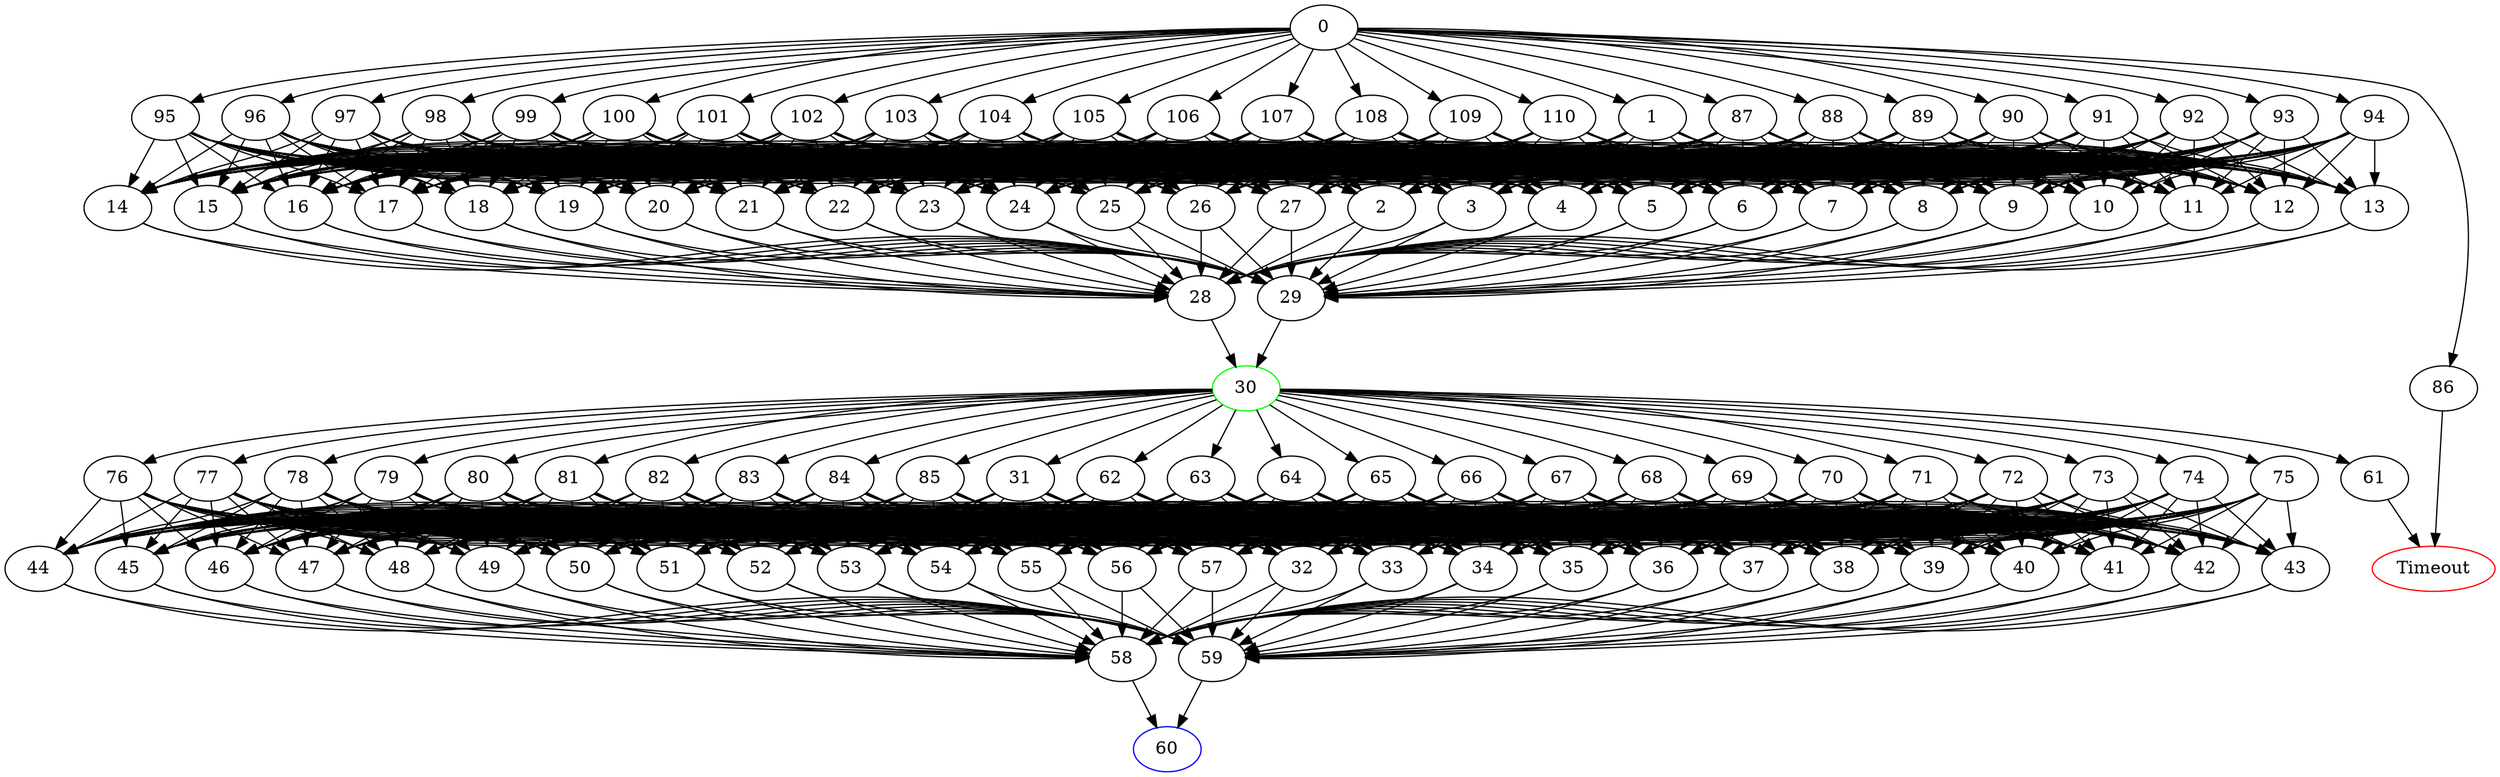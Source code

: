 digraph G {
	0 -> 1;
	0 -> 86;
	0 -> 87;
	0 -> 88;
	0 -> 89;
	0 -> 90;
	0 -> 91;
	0 -> 92;
	0 -> 93;
	0 -> 94;
	0 -> 95;
	0 -> 96;
	0 -> 97;
	0 -> 98;
	0 -> 99;
	0 -> 100;
	0 -> 101;
	0 -> 102;
	0 -> 103;
	0 -> 104;
	0 -> 105;
	0 -> 106;
	0 -> 107;
	0 -> 108;
	0 -> 109;
	0 -> 110;
	1 -> 2;
	1 -> 3;
	1 -> 4;
	1 -> 5;
	1 -> 6;
	1 -> 7;
	1 -> 8;
	1 -> 9;
	1 -> 10;
	1 -> 11;
	1 -> 12;
	1 -> 13;
	1 -> 14;
	1 -> 15;
	1 -> 16;
	1 -> 17;
	1 -> 18;
	1 -> 19;
	1 -> 20;
	1 -> 21;
	1 -> 22;
	1 -> 23;
	1 -> 24;
	1 -> 25;
	1 -> 26;
	1 -> 27;
	2 -> 28;
	2 -> 29;
	3 -> 28;
	3 -> 29;
	4 -> 28;
	4 -> 29;
	5 -> 28;
	5 -> 29;
	6 -> 28;
	6 -> 29;
	7 -> 28;
	7 -> 29;
	8 -> 28;
	8 -> 29;
	9 -> 28;
	9 -> 29;
	10 -> 28;
	10 -> 29;
	11 -> 28;
	11 -> 29;
	12 -> 28;
	12 -> 29;
	13 -> 28;
	13 -> 29;
	14 -> 28;
	14 -> 29;
	15 -> 28;
	15 -> 29;
	16 -> 28;
	16 -> 29;
	17 -> 28;
	17 -> 29;
	18 -> 28;
	18 -> 29;
	19 -> 28;
	19 -> 29;
	20 -> 28;
	20 -> 29;
	21 -> 28;
	21 -> 29;
	22 -> 28;
	22 -> 29;
	23 -> 28;
	23 -> 29;
	24 -> 28;
	24 -> 29;
	25 -> 28;
	25 -> 29;
	26 -> 28;
	26 -> 29;
	27 -> 28;
	27 -> 29;
	28 -> "30";
30 [color=green];
	29 -> "30";
30 [color=green];
	30 -> 31;
	30 -> 61;
	30 -> 62;
	30 -> 63;
	30 -> 64;
	30 -> 65;
	30 -> 66;
	30 -> 67;
	30 -> 68;
	30 -> 69;
	30 -> 70;
	30 -> 71;
	30 -> 72;
	30 -> 73;
	30 -> 74;
	30 -> 75;
	30 -> 76;
	30 -> 77;
	30 -> 78;
	30 -> 79;
	30 -> 80;
	30 -> 81;
	30 -> 82;
	30 -> 83;
	30 -> 84;
	30 -> 85;
	31 -> 32;
	31 -> 33;
	31 -> 34;
	31 -> 35;
	31 -> 36;
	31 -> 37;
	31 -> 38;
	31 -> 39;
	31 -> 40;
	31 -> 41;
	31 -> 42;
	31 -> 43;
	31 -> 44;
	31 -> 45;
	31 -> 46;
	31 -> 47;
	31 -> 48;
	31 -> 49;
	31 -> 50;
	31 -> 51;
	31 -> 52;
	31 -> 53;
	31 -> 54;
	31 -> 55;
	31 -> 56;
	31 -> 57;
	32 -> 58;
	32 -> 59;
	33 -> 58;
	33 -> 59;
	34 -> 58;
	34 -> 59;
	35 -> 58;
	35 -> 59;
	36 -> 58;
	36 -> 59;
	37 -> 58;
	37 -> 59;
	38 -> 58;
	38 -> 59;
	39 -> 58;
	39 -> 59;
	40 -> 58;
	40 -> 59;
	41 -> 58;
	41 -> 59;
	42 -> 58;
	42 -> 59;
	43 -> 58;
	43 -> 59;
	44 -> 58;
	44 -> 59;
	45 -> 58;
	45 -> 59;
	46 -> 58;
	46 -> 59;
	47 -> 58;
	47 -> 59;
	48 -> 58;
	48 -> 59;
	49 -> 58;
	49 -> 59;
	50 -> 58;
	50 -> 59;
	51 -> 58;
	51 -> 59;
	52 -> 58;
	52 -> 59;
	53 -> 58;
	53 -> 59;
	54 -> 58;
	54 -> 59;
	55 -> 58;
	55 -> 59;
	56 -> 58;
	56 -> 59;
	57 -> 58;
	57 -> 59;
	58 -> "60";
60 [color=blue];
	59 -> "60";
60 [color=blue];
	61 -> "Timeout";
Timeout [color=red];
	62 -> 32;
	62 -> 33;
	62 -> 34;
	62 -> 35;
	62 -> 36;
	62 -> 37;
	62 -> 38;
	62 -> 39;
	62 -> 40;
	62 -> 41;
	62 -> 42;
	62 -> 43;
	62 -> 44;
	62 -> 45;
	62 -> 46;
	62 -> 47;
	62 -> 48;
	62 -> 49;
	62 -> 50;
	62 -> 51;
	62 -> 52;
	62 -> 53;
	62 -> 54;
	62 -> 55;
	62 -> 56;
	62 -> 57;
	63 -> 32;
	63 -> 33;
	63 -> 34;
	63 -> 35;
	63 -> 36;
	63 -> 37;
	63 -> 38;
	63 -> 39;
	63 -> 40;
	63 -> 41;
	63 -> 42;
	63 -> 43;
	63 -> 44;
	63 -> 45;
	63 -> 46;
	63 -> 47;
	63 -> 48;
	63 -> 49;
	63 -> 50;
	63 -> 51;
	63 -> 52;
	63 -> 53;
	63 -> 54;
	63 -> 55;
	63 -> 56;
	63 -> 57;
	64 -> 32;
	64 -> 33;
	64 -> 34;
	64 -> 35;
	64 -> 36;
	64 -> 37;
	64 -> 38;
	64 -> 39;
	64 -> 40;
	64 -> 41;
	64 -> 42;
	64 -> 43;
	64 -> 44;
	64 -> 45;
	64 -> 46;
	64 -> 47;
	64 -> 48;
	64 -> 49;
	64 -> 50;
	64 -> 51;
	64 -> 52;
	64 -> 53;
	64 -> 54;
	64 -> 55;
	64 -> 56;
	64 -> 57;
	65 -> 32;
	65 -> 33;
	65 -> 34;
	65 -> 35;
	65 -> 36;
	65 -> 37;
	65 -> 38;
	65 -> 39;
	65 -> 40;
	65 -> 41;
	65 -> 42;
	65 -> 43;
	65 -> 44;
	65 -> 45;
	65 -> 46;
	65 -> 47;
	65 -> 48;
	65 -> 49;
	65 -> 50;
	65 -> 51;
	65 -> 52;
	65 -> 53;
	65 -> 54;
	65 -> 55;
	65 -> 56;
	65 -> 57;
	66 -> 32;
	66 -> 33;
	66 -> 34;
	66 -> 35;
	66 -> 36;
	66 -> 37;
	66 -> 38;
	66 -> 39;
	66 -> 40;
	66 -> 41;
	66 -> 42;
	66 -> 43;
	66 -> 44;
	66 -> 45;
	66 -> 46;
	66 -> 47;
	66 -> 48;
	66 -> 49;
	66 -> 50;
	66 -> 51;
	66 -> 52;
	66 -> 53;
	66 -> 54;
	66 -> 55;
	66 -> 56;
	66 -> 57;
	67 -> 32;
	67 -> 33;
	67 -> 34;
	67 -> 35;
	67 -> 36;
	67 -> 37;
	67 -> 38;
	67 -> 39;
	67 -> 40;
	67 -> 41;
	67 -> 42;
	67 -> 43;
	67 -> 44;
	67 -> 45;
	67 -> 46;
	67 -> 47;
	67 -> 48;
	67 -> 49;
	67 -> 50;
	67 -> 51;
	67 -> 52;
	67 -> 53;
	67 -> 54;
	67 -> 55;
	67 -> 56;
	67 -> 57;
	68 -> 32;
	68 -> 33;
	68 -> 34;
	68 -> 35;
	68 -> 36;
	68 -> 37;
	68 -> 38;
	68 -> 39;
	68 -> 40;
	68 -> 41;
	68 -> 42;
	68 -> 43;
	68 -> 44;
	68 -> 45;
	68 -> 46;
	68 -> 47;
	68 -> 48;
	68 -> 49;
	68 -> 50;
	68 -> 51;
	68 -> 52;
	68 -> 53;
	68 -> 54;
	68 -> 55;
	68 -> 56;
	68 -> 57;
	69 -> 32;
	69 -> 33;
	69 -> 34;
	69 -> 35;
	69 -> 36;
	69 -> 37;
	69 -> 38;
	69 -> 39;
	69 -> 40;
	69 -> 41;
	69 -> 42;
	69 -> 43;
	69 -> 44;
	69 -> 45;
	69 -> 46;
	69 -> 47;
	69 -> 48;
	69 -> 49;
	69 -> 50;
	69 -> 51;
	69 -> 52;
	69 -> 53;
	69 -> 54;
	69 -> 55;
	69 -> 56;
	69 -> 57;
	70 -> 32;
	70 -> 33;
	70 -> 34;
	70 -> 35;
	70 -> 36;
	70 -> 37;
	70 -> 38;
	70 -> 39;
	70 -> 40;
	70 -> 41;
	70 -> 42;
	70 -> 43;
	70 -> 44;
	70 -> 45;
	70 -> 46;
	70 -> 47;
	70 -> 48;
	70 -> 49;
	70 -> 50;
	70 -> 51;
	70 -> 52;
	70 -> 53;
	70 -> 54;
	70 -> 55;
	70 -> 56;
	70 -> 57;
	71 -> 32;
	71 -> 33;
	71 -> 34;
	71 -> 35;
	71 -> 36;
	71 -> 37;
	71 -> 38;
	71 -> 39;
	71 -> 40;
	71 -> 41;
	71 -> 42;
	71 -> 43;
	71 -> 44;
	71 -> 45;
	71 -> 46;
	71 -> 47;
	71 -> 48;
	71 -> 49;
	71 -> 50;
	71 -> 51;
	71 -> 52;
	71 -> 53;
	71 -> 54;
	71 -> 55;
	71 -> 56;
	71 -> 57;
	72 -> 32;
	72 -> 33;
	72 -> 34;
	72 -> 35;
	72 -> 36;
	72 -> 37;
	72 -> 38;
	72 -> 39;
	72 -> 40;
	72 -> 41;
	72 -> 42;
	72 -> 43;
	72 -> 44;
	72 -> 45;
	72 -> 46;
	72 -> 47;
	72 -> 48;
	72 -> 49;
	72 -> 50;
	72 -> 51;
	72 -> 52;
	72 -> 53;
	72 -> 54;
	72 -> 55;
	72 -> 56;
	72 -> 57;
	73 -> 32;
	73 -> 33;
	73 -> 34;
	73 -> 35;
	73 -> 36;
	73 -> 37;
	73 -> 38;
	73 -> 39;
	73 -> 40;
	73 -> 41;
	73 -> 42;
	73 -> 43;
	73 -> 44;
	73 -> 45;
	73 -> 46;
	73 -> 47;
	73 -> 48;
	73 -> 49;
	73 -> 50;
	73 -> 51;
	73 -> 52;
	73 -> 53;
	73 -> 54;
	73 -> 55;
	73 -> 56;
	73 -> 57;
	74 -> 32;
	74 -> 33;
	74 -> 34;
	74 -> 35;
	74 -> 36;
	74 -> 37;
	74 -> 38;
	74 -> 39;
	74 -> 40;
	74 -> 41;
	74 -> 42;
	74 -> 43;
	74 -> 44;
	74 -> 45;
	74 -> 46;
	74 -> 47;
	74 -> 48;
	74 -> 49;
	74 -> 50;
	74 -> 51;
	74 -> 52;
	74 -> 53;
	74 -> 54;
	74 -> 55;
	74 -> 56;
	74 -> 57;
	75 -> 32;
	75 -> 33;
	75 -> 34;
	75 -> 35;
	75 -> 36;
	75 -> 37;
	75 -> 38;
	75 -> 39;
	75 -> 40;
	75 -> 41;
	75 -> 42;
	75 -> 43;
	75 -> 44;
	75 -> 45;
	75 -> 46;
	75 -> 47;
	75 -> 48;
	75 -> 49;
	75 -> 50;
	75 -> 51;
	75 -> 52;
	75 -> 53;
	75 -> 54;
	75 -> 55;
	75 -> 56;
	75 -> 57;
	76 -> 32;
	76 -> 33;
	76 -> 34;
	76 -> 35;
	76 -> 36;
	76 -> 37;
	76 -> 38;
	76 -> 39;
	76 -> 40;
	76 -> 41;
	76 -> 42;
	76 -> 43;
	76 -> 44;
	76 -> 45;
	76 -> 46;
	76 -> 47;
	76 -> 48;
	76 -> 49;
	76 -> 50;
	76 -> 51;
	76 -> 52;
	76 -> 53;
	76 -> 54;
	76 -> 55;
	76 -> 56;
	76 -> 57;
	77 -> 32;
	77 -> 33;
	77 -> 34;
	77 -> 35;
	77 -> 36;
	77 -> 37;
	77 -> 38;
	77 -> 39;
	77 -> 40;
	77 -> 41;
	77 -> 42;
	77 -> 43;
	77 -> 44;
	77 -> 45;
	77 -> 46;
	77 -> 47;
	77 -> 48;
	77 -> 49;
	77 -> 50;
	77 -> 51;
	77 -> 52;
	77 -> 53;
	77 -> 54;
	77 -> 55;
	77 -> 56;
	77 -> 57;
	78 -> 32;
	78 -> 33;
	78 -> 34;
	78 -> 35;
	78 -> 36;
	78 -> 37;
	78 -> 38;
	78 -> 39;
	78 -> 40;
	78 -> 41;
	78 -> 42;
	78 -> 43;
	78 -> 44;
	78 -> 45;
	78 -> 46;
	78 -> 47;
	78 -> 48;
	78 -> 49;
	78 -> 50;
	78 -> 51;
	78 -> 52;
	78 -> 53;
	78 -> 54;
	78 -> 55;
	78 -> 56;
	78 -> 57;
	79 -> 32;
	79 -> 33;
	79 -> 34;
	79 -> 35;
	79 -> 36;
	79 -> 37;
	79 -> 38;
	79 -> 39;
	79 -> 40;
	79 -> 41;
	79 -> 42;
	79 -> 43;
	79 -> 44;
	79 -> 45;
	79 -> 46;
	79 -> 47;
	79 -> 48;
	79 -> 49;
	79 -> 50;
	79 -> 51;
	79 -> 52;
	79 -> 53;
	79 -> 54;
	79 -> 55;
	79 -> 56;
	79 -> 57;
	80 -> 32;
	80 -> 33;
	80 -> 34;
	80 -> 35;
	80 -> 36;
	80 -> 37;
	80 -> 38;
	80 -> 39;
	80 -> 40;
	80 -> 41;
	80 -> 42;
	80 -> 43;
	80 -> 44;
	80 -> 45;
	80 -> 46;
	80 -> 47;
	80 -> 48;
	80 -> 49;
	80 -> 50;
	80 -> 51;
	80 -> 52;
	80 -> 53;
	80 -> 54;
	80 -> 55;
	80 -> 56;
	80 -> 57;
	81 -> 32;
	81 -> 33;
	81 -> 34;
	81 -> 35;
	81 -> 36;
	81 -> 37;
	81 -> 38;
	81 -> 39;
	81 -> 40;
	81 -> 41;
	81 -> 42;
	81 -> 43;
	81 -> 44;
	81 -> 45;
	81 -> 46;
	81 -> 47;
	81 -> 48;
	81 -> 49;
	81 -> 50;
	81 -> 51;
	81 -> 52;
	81 -> 53;
	81 -> 54;
	81 -> 55;
	81 -> 56;
	81 -> 57;
	82 -> 32;
	82 -> 33;
	82 -> 34;
	82 -> 35;
	82 -> 36;
	82 -> 37;
	82 -> 38;
	82 -> 39;
	82 -> 40;
	82 -> 41;
	82 -> 42;
	82 -> 43;
	82 -> 44;
	82 -> 45;
	82 -> 46;
	82 -> 47;
	82 -> 48;
	82 -> 49;
	82 -> 50;
	82 -> 51;
	82 -> 52;
	82 -> 53;
	82 -> 54;
	82 -> 55;
	82 -> 56;
	82 -> 57;
	83 -> 32;
	83 -> 33;
	83 -> 34;
	83 -> 35;
	83 -> 36;
	83 -> 37;
	83 -> 38;
	83 -> 39;
	83 -> 40;
	83 -> 41;
	83 -> 42;
	83 -> 43;
	83 -> 44;
	83 -> 45;
	83 -> 46;
	83 -> 47;
	83 -> 48;
	83 -> 49;
	83 -> 50;
	83 -> 51;
	83 -> 52;
	83 -> 53;
	83 -> 54;
	83 -> 55;
	83 -> 56;
	83 -> 57;
	84 -> 32;
	84 -> 33;
	84 -> 34;
	84 -> 35;
	84 -> 36;
	84 -> 37;
	84 -> 38;
	84 -> 39;
	84 -> 40;
	84 -> 41;
	84 -> 42;
	84 -> 43;
	84 -> 44;
	84 -> 45;
	84 -> 46;
	84 -> 47;
	84 -> 48;
	84 -> 49;
	84 -> 50;
	84 -> 51;
	84 -> 52;
	84 -> 53;
	84 -> 54;
	84 -> 55;
	84 -> 56;
	84 -> 57;
	85 -> 32;
	85 -> 33;
	85 -> 34;
	85 -> 35;
	85 -> 36;
	85 -> 37;
	85 -> 38;
	85 -> 39;
	85 -> 40;
	85 -> 41;
	85 -> 42;
	85 -> 43;
	85 -> 44;
	85 -> 45;
	85 -> 46;
	85 -> 47;
	85 -> 48;
	85 -> 49;
	85 -> 50;
	85 -> 51;
	85 -> 52;
	85 -> 53;
	85 -> 54;
	85 -> 55;
	85 -> 56;
	85 -> 57;
	86 -> "Timeout";
Timeout [color=red];
	87 -> 2;
	87 -> 3;
	87 -> 4;
	87 -> 5;
	87 -> 6;
	87 -> 7;
	87 -> 8;
	87 -> 9;
	87 -> 10;
	87 -> 11;
	87 -> 12;
	87 -> 13;
	87 -> 14;
	87 -> 15;
	87 -> 16;
	87 -> 17;
	87 -> 18;
	87 -> 19;
	87 -> 20;
	87 -> 21;
	87 -> 22;
	87 -> 23;
	87 -> 24;
	87 -> 25;
	87 -> 26;
	87 -> 27;
	88 -> 2;
	88 -> 3;
	88 -> 4;
	88 -> 5;
	88 -> 6;
	88 -> 7;
	88 -> 8;
	88 -> 9;
	88 -> 10;
	88 -> 11;
	88 -> 12;
	88 -> 13;
	88 -> 14;
	88 -> 15;
	88 -> 16;
	88 -> 17;
	88 -> 18;
	88 -> 19;
	88 -> 20;
	88 -> 21;
	88 -> 22;
	88 -> 23;
	88 -> 24;
	88 -> 25;
	88 -> 26;
	88 -> 27;
	89 -> 2;
	89 -> 3;
	89 -> 4;
	89 -> 5;
	89 -> 6;
	89 -> 7;
	89 -> 8;
	89 -> 9;
	89 -> 10;
	89 -> 11;
	89 -> 12;
	89 -> 13;
	89 -> 14;
	89 -> 15;
	89 -> 16;
	89 -> 17;
	89 -> 18;
	89 -> 19;
	89 -> 20;
	89 -> 21;
	89 -> 22;
	89 -> 23;
	89 -> 24;
	89 -> 25;
	89 -> 26;
	89 -> 27;
	90 -> 2;
	90 -> 3;
	90 -> 4;
	90 -> 5;
	90 -> 6;
	90 -> 7;
	90 -> 8;
	90 -> 9;
	90 -> 10;
	90 -> 11;
	90 -> 12;
	90 -> 13;
	90 -> 14;
	90 -> 15;
	90 -> 16;
	90 -> 17;
	90 -> 18;
	90 -> 19;
	90 -> 20;
	90 -> 21;
	90 -> 22;
	90 -> 23;
	90 -> 24;
	90 -> 25;
	90 -> 26;
	90 -> 27;
	91 -> 2;
	91 -> 3;
	91 -> 4;
	91 -> 5;
	91 -> 6;
	91 -> 7;
	91 -> 8;
	91 -> 9;
	91 -> 10;
	91 -> 11;
	91 -> 12;
	91 -> 13;
	91 -> 14;
	91 -> 15;
	91 -> 16;
	91 -> 17;
	91 -> 18;
	91 -> 19;
	91 -> 20;
	91 -> 21;
	91 -> 22;
	91 -> 23;
	91 -> 24;
	91 -> 25;
	91 -> 26;
	91 -> 27;
	92 -> 2;
	92 -> 3;
	92 -> 4;
	92 -> 5;
	92 -> 6;
	92 -> 7;
	92 -> 8;
	92 -> 9;
	92 -> 10;
	92 -> 11;
	92 -> 12;
	92 -> 13;
	92 -> 14;
	92 -> 15;
	92 -> 16;
	92 -> 17;
	92 -> 18;
	92 -> 19;
	92 -> 20;
	92 -> 21;
	92 -> 22;
	92 -> 23;
	92 -> 24;
	92 -> 25;
	92 -> 26;
	92 -> 27;
	93 -> 2;
	93 -> 3;
	93 -> 4;
	93 -> 5;
	93 -> 6;
	93 -> 7;
	93 -> 8;
	93 -> 9;
	93 -> 10;
	93 -> 11;
	93 -> 12;
	93 -> 13;
	93 -> 14;
	93 -> 15;
	93 -> 16;
	93 -> 17;
	93 -> 18;
	93 -> 19;
	93 -> 20;
	93 -> 21;
	93 -> 22;
	93 -> 23;
	93 -> 24;
	93 -> 25;
	93 -> 26;
	93 -> 27;
	94 -> 2;
	94 -> 3;
	94 -> 4;
	94 -> 5;
	94 -> 6;
	94 -> 7;
	94 -> 8;
	94 -> 9;
	94 -> 10;
	94 -> 11;
	94 -> 12;
	94 -> 13;
	94 -> 14;
	94 -> 15;
	94 -> 16;
	94 -> 17;
	94 -> 18;
	94 -> 19;
	94 -> 20;
	94 -> 21;
	94 -> 22;
	94 -> 23;
	94 -> 24;
	94 -> 25;
	94 -> 26;
	94 -> 27;
	95 -> 2;
	95 -> 3;
	95 -> 4;
	95 -> 5;
	95 -> 6;
	95 -> 7;
	95 -> 8;
	95 -> 9;
	95 -> 10;
	95 -> 11;
	95 -> 12;
	95 -> 13;
	95 -> 14;
	95 -> 15;
	95 -> 16;
	95 -> 17;
	95 -> 18;
	95 -> 19;
	95 -> 20;
	95 -> 21;
	95 -> 22;
	95 -> 23;
	95 -> 24;
	95 -> 25;
	95 -> 26;
	95 -> 27;
	96 -> 2;
	96 -> 3;
	96 -> 4;
	96 -> 5;
	96 -> 6;
	96 -> 7;
	96 -> 8;
	96 -> 9;
	96 -> 10;
	96 -> 11;
	96 -> 12;
	96 -> 13;
	96 -> 14;
	96 -> 15;
	96 -> 16;
	96 -> 17;
	96 -> 18;
	96 -> 19;
	96 -> 20;
	96 -> 21;
	96 -> 22;
	96 -> 23;
	96 -> 24;
	96 -> 25;
	96 -> 26;
	96 -> 27;
	97 -> 2;
	97 -> 3;
	97 -> 4;
	97 -> 5;
	97 -> 6;
	97 -> 7;
	97 -> 8;
	97 -> 9;
	97 -> 10;
	97 -> 11;
	97 -> 12;
	97 -> 13;
	97 -> 14;
	97 -> 15;
	97 -> 16;
	97 -> 17;
	97 -> 18;
	97 -> 19;
	97 -> 20;
	97 -> 21;
	97 -> 22;
	97 -> 23;
	97 -> 24;
	97 -> 25;
	97 -> 26;
	97 -> 27;
	98 -> 2;
	98 -> 3;
	98 -> 4;
	98 -> 5;
	98 -> 6;
	98 -> 7;
	98 -> 8;
	98 -> 9;
	98 -> 10;
	98 -> 11;
	98 -> 12;
	98 -> 13;
	98 -> 14;
	98 -> 15;
	98 -> 16;
	98 -> 17;
	98 -> 18;
	98 -> 19;
	98 -> 20;
	98 -> 21;
	98 -> 22;
	98 -> 23;
	98 -> 24;
	98 -> 25;
	98 -> 26;
	98 -> 27;
	99 -> 2;
	99 -> 3;
	99 -> 4;
	99 -> 5;
	99 -> 6;
	99 -> 7;
	99 -> 8;
	99 -> 9;
	99 -> 10;
	99 -> 11;
	99 -> 12;
	99 -> 13;
	99 -> 14;
	99 -> 15;
	99 -> 16;
	99 -> 17;
	99 -> 18;
	99 -> 19;
	99 -> 20;
	99 -> 21;
	99 -> 22;
	99 -> 23;
	99 -> 24;
	99 -> 25;
	99 -> 26;
	99 -> 27;
	100 -> 2;
	100 -> 3;
	100 -> 4;
	100 -> 5;
	100 -> 6;
	100 -> 7;
	100 -> 8;
	100 -> 9;
	100 -> 10;
	100 -> 11;
	100 -> 12;
	100 -> 13;
	100 -> 14;
	100 -> 15;
	100 -> 16;
	100 -> 17;
	100 -> 18;
	100 -> 19;
	100 -> 20;
	100 -> 21;
	100 -> 22;
	100 -> 23;
	100 -> 24;
	100 -> 25;
	100 -> 26;
	100 -> 27;
	101 -> 2;
	101 -> 3;
	101 -> 4;
	101 -> 5;
	101 -> 6;
	101 -> 7;
	101 -> 8;
	101 -> 9;
	101 -> 10;
	101 -> 11;
	101 -> 12;
	101 -> 13;
	101 -> 14;
	101 -> 15;
	101 -> 16;
	101 -> 17;
	101 -> 18;
	101 -> 19;
	101 -> 20;
	101 -> 21;
	101 -> 22;
	101 -> 23;
	101 -> 24;
	101 -> 25;
	101 -> 26;
	101 -> 27;
	102 -> 2;
	102 -> 3;
	102 -> 4;
	102 -> 5;
	102 -> 6;
	102 -> 7;
	102 -> 8;
	102 -> 9;
	102 -> 10;
	102 -> 11;
	102 -> 12;
	102 -> 13;
	102 -> 14;
	102 -> 15;
	102 -> 16;
	102 -> 17;
	102 -> 18;
	102 -> 19;
	102 -> 20;
	102 -> 21;
	102 -> 22;
	102 -> 23;
	102 -> 24;
	102 -> 25;
	102 -> 26;
	102 -> 27;
	103 -> 2;
	103 -> 3;
	103 -> 4;
	103 -> 5;
	103 -> 6;
	103 -> 7;
	103 -> 8;
	103 -> 9;
	103 -> 10;
	103 -> 11;
	103 -> 12;
	103 -> 13;
	103 -> 14;
	103 -> 15;
	103 -> 16;
	103 -> 17;
	103 -> 18;
	103 -> 19;
	103 -> 20;
	103 -> 21;
	103 -> 22;
	103 -> 23;
	103 -> 24;
	103 -> 25;
	103 -> 26;
	103 -> 27;
	104 -> 2;
	104 -> 3;
	104 -> 4;
	104 -> 5;
	104 -> 6;
	104 -> 7;
	104 -> 8;
	104 -> 9;
	104 -> 10;
	104 -> 11;
	104 -> 12;
	104 -> 13;
	104 -> 14;
	104 -> 15;
	104 -> 16;
	104 -> 17;
	104 -> 18;
	104 -> 19;
	104 -> 20;
	104 -> 21;
	104 -> 22;
	104 -> 23;
	104 -> 24;
	104 -> 25;
	104 -> 26;
	104 -> 27;
	105 -> 2;
	105 -> 3;
	105 -> 4;
	105 -> 5;
	105 -> 6;
	105 -> 7;
	105 -> 8;
	105 -> 9;
	105 -> 10;
	105 -> 11;
	105 -> 12;
	105 -> 13;
	105 -> 14;
	105 -> 15;
	105 -> 16;
	105 -> 17;
	105 -> 18;
	105 -> 19;
	105 -> 20;
	105 -> 21;
	105 -> 22;
	105 -> 23;
	105 -> 24;
	105 -> 25;
	105 -> 26;
	105 -> 27;
	106 -> 2;
	106 -> 3;
	106 -> 4;
	106 -> 5;
	106 -> 6;
	106 -> 7;
	106 -> 8;
	106 -> 9;
	106 -> 10;
	106 -> 11;
	106 -> 12;
	106 -> 13;
	106 -> 14;
	106 -> 15;
	106 -> 16;
	106 -> 17;
	106 -> 18;
	106 -> 19;
	106 -> 20;
	106 -> 21;
	106 -> 22;
	106 -> 23;
	106 -> 24;
	106 -> 25;
	106 -> 26;
	106 -> 27;
	107 -> 2;
	107 -> 3;
	107 -> 4;
	107 -> 5;
	107 -> 6;
	107 -> 7;
	107 -> 8;
	107 -> 9;
	107 -> 10;
	107 -> 11;
	107 -> 12;
	107 -> 13;
	107 -> 14;
	107 -> 15;
	107 -> 16;
	107 -> 17;
	107 -> 18;
	107 -> 19;
	107 -> 20;
	107 -> 21;
	107 -> 22;
	107 -> 23;
	107 -> 24;
	107 -> 25;
	107 -> 26;
	107 -> 27;
	108 -> 2;
	108 -> 3;
	108 -> 4;
	108 -> 5;
	108 -> 6;
	108 -> 7;
	108 -> 8;
	108 -> 9;
	108 -> 10;
	108 -> 11;
	108 -> 12;
	108 -> 13;
	108 -> 14;
	108 -> 15;
	108 -> 16;
	108 -> 17;
	108 -> 18;
	108 -> 19;
	108 -> 20;
	108 -> 21;
	108 -> 22;
	108 -> 23;
	108 -> 24;
	108 -> 25;
	108 -> 26;
	108 -> 27;
	109 -> 2;
	109 -> 3;
	109 -> 4;
	109 -> 5;
	109 -> 6;
	109 -> 7;
	109 -> 8;
	109 -> 9;
	109 -> 10;
	109 -> 11;
	109 -> 12;
	109 -> 13;
	109 -> 14;
	109 -> 15;
	109 -> 16;
	109 -> 17;
	109 -> 18;
	109 -> 19;
	109 -> 20;
	109 -> 21;
	109 -> 22;
	109 -> 23;
	109 -> 24;
	109 -> 25;
	109 -> 26;
	109 -> 27;
	110 -> 2;
	110 -> 3;
	110 -> 4;
	110 -> 5;
	110 -> 6;
	110 -> 7;
	110 -> 8;
	110 -> 9;
	110 -> 10;
	110 -> 11;
	110 -> 12;
	110 -> 13;
	110 -> 14;
	110 -> 15;
	110 -> 16;
	110 -> 17;
	110 -> 18;
	110 -> 19;
	110 -> 20;
	110 -> 21;
	110 -> 22;
	110 -> 23;
	110 -> 24;
	110 -> 25;
	110 -> 26;
	110 -> 27;
}